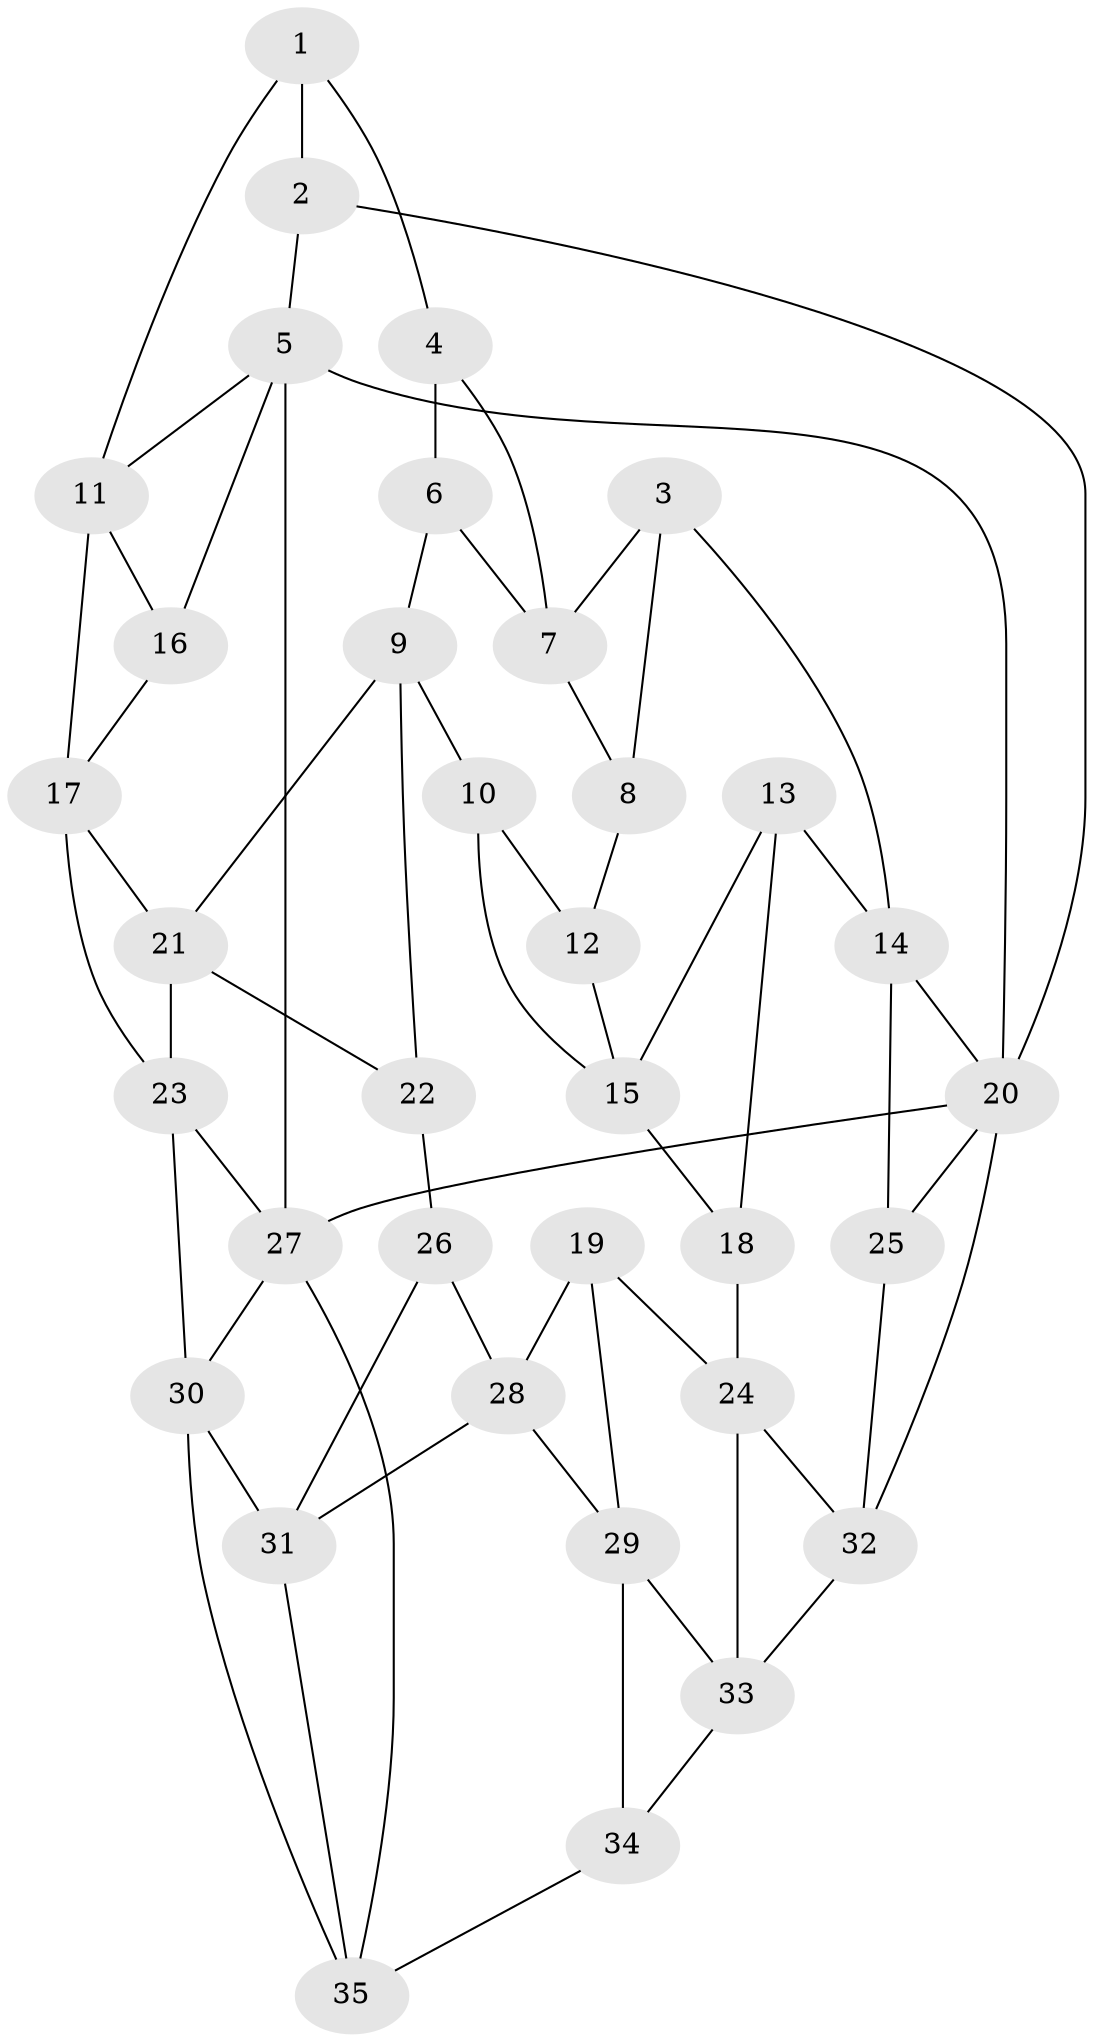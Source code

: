 // original degree distribution, {3: 0.04285714285714286, 5: 0.5285714285714286, 4: 0.21428571428571427, 6: 0.21428571428571427}
// Generated by graph-tools (version 1.1) at 2025/38/03/04/25 23:38:27]
// undirected, 35 vertices, 64 edges
graph export_dot {
  node [color=gray90,style=filled];
  1;
  2;
  3;
  4;
  5;
  6;
  7;
  8;
  9;
  10;
  11;
  12;
  13;
  14;
  15;
  16;
  17;
  18;
  19;
  20;
  21;
  22;
  23;
  24;
  25;
  26;
  27;
  28;
  29;
  30;
  31;
  32;
  33;
  34;
  35;
  1 -- 2 [weight=1.0];
  1 -- 4 [weight=1.0];
  1 -- 11 [weight=1.0];
  2 -- 5 [weight=1.0];
  2 -- 20 [weight=1.0];
  3 -- 7 [weight=1.0];
  3 -- 8 [weight=1.0];
  3 -- 14 [weight=1.0];
  4 -- 6 [weight=1.0];
  4 -- 7 [weight=1.0];
  5 -- 11 [weight=1.0];
  5 -- 16 [weight=1.0];
  5 -- 20 [weight=1.0];
  5 -- 27 [weight=1.0];
  6 -- 7 [weight=1.0];
  6 -- 9 [weight=1.0];
  7 -- 8 [weight=1.0];
  8 -- 12 [weight=2.0];
  9 -- 10 [weight=1.0];
  9 -- 21 [weight=1.0];
  9 -- 22 [weight=1.0];
  10 -- 12 [weight=1.0];
  10 -- 15 [weight=1.0];
  11 -- 16 [weight=1.0];
  11 -- 17 [weight=1.0];
  12 -- 15 [weight=1.0];
  13 -- 14 [weight=1.0];
  13 -- 15 [weight=1.0];
  13 -- 18 [weight=1.0];
  14 -- 20 [weight=1.0];
  14 -- 25 [weight=1.0];
  15 -- 18 [weight=1.0];
  16 -- 17 [weight=1.0];
  17 -- 21 [weight=1.0];
  17 -- 23 [weight=1.0];
  18 -- 24 [weight=1.0];
  19 -- 24 [weight=1.0];
  19 -- 28 [weight=1.0];
  19 -- 29 [weight=1.0];
  20 -- 25 [weight=1.0];
  20 -- 27 [weight=1.0];
  20 -- 32 [weight=1.0];
  21 -- 22 [weight=1.0];
  21 -- 23 [weight=1.0];
  22 -- 26 [weight=2.0];
  23 -- 27 [weight=1.0];
  23 -- 30 [weight=1.0];
  24 -- 32 [weight=1.0];
  24 -- 33 [weight=1.0];
  25 -- 32 [weight=1.0];
  26 -- 28 [weight=1.0];
  26 -- 31 [weight=1.0];
  27 -- 30 [weight=1.0];
  27 -- 35 [weight=1.0];
  28 -- 29 [weight=1.0];
  28 -- 31 [weight=1.0];
  29 -- 33 [weight=1.0];
  29 -- 34 [weight=1.0];
  30 -- 31 [weight=1.0];
  30 -- 35 [weight=1.0];
  31 -- 35 [weight=1.0];
  32 -- 33 [weight=1.0];
  33 -- 34 [weight=1.0];
  34 -- 35 [weight=1.0];
}
